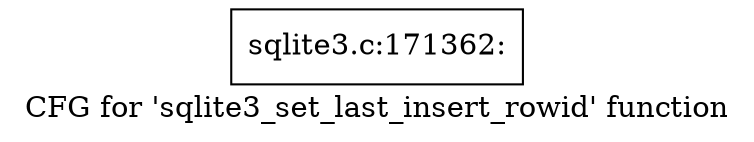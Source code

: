 digraph "CFG for 'sqlite3_set_last_insert_rowid' function" {
	label="CFG for 'sqlite3_set_last_insert_rowid' function";

	Node0x55c0f69d58d0 [shape=record,label="{sqlite3.c:171362:}"];
}

